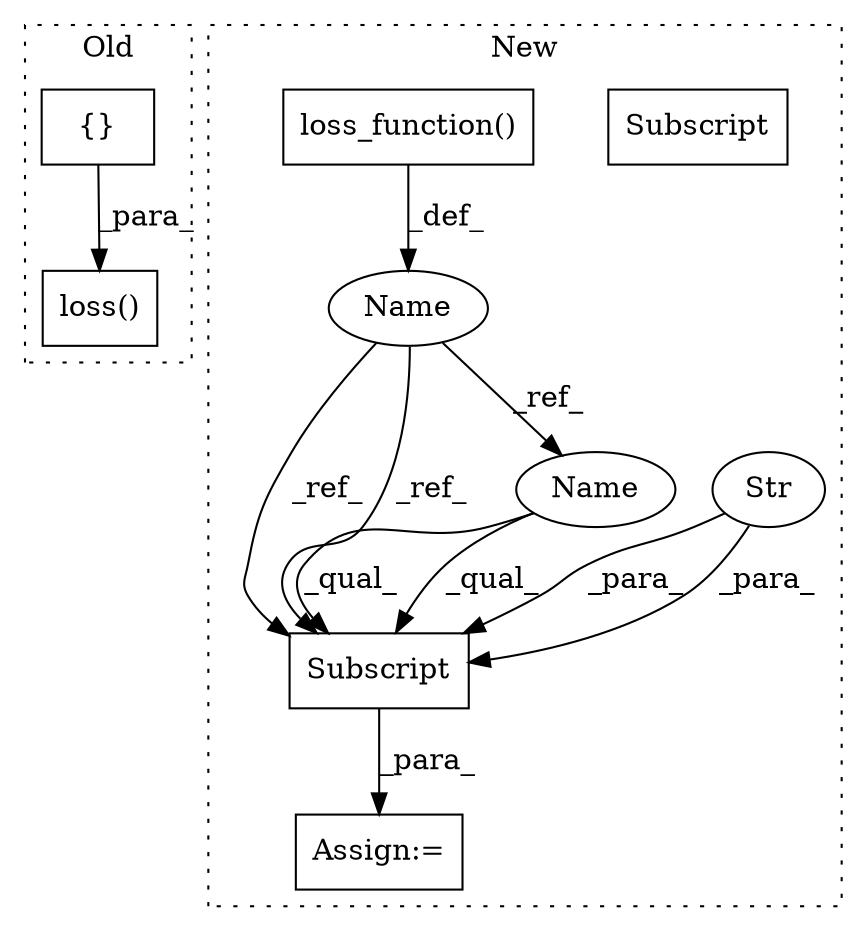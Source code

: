 digraph G {
subgraph cluster0 {
1 [label="loss()" a="75" s="1055,1183" l="15,1" shape="box"];
5 [label="{}" a="95" s="1070,1182" l="1,1" shape="box"];
label = "Old";
style="dotted";
}
subgraph cluster1 {
2 [label="Subscript" a="63" s="1382,0" l="17,0" shape="box"];
3 [label="Str" a="66" s="1392" l="6" shape="ellipse"];
4 [label="Assign:=" a="68" s="1379" l="3" shape="box"];
6 [label="loss_function()" a="75" s="1060" l="298" shape="box"];
7 [label="Name" a="87" s="1048" l="9" shape="ellipse"];
8 [label="Subscript" a="63" s="1382,0" l="17,0" shape="box"];
9 [label="Name" a="87" s="1382" l="9" shape="ellipse"];
label = "New";
style="dotted";
}
3 -> 8 [label="_para_"];
3 -> 8 [label="_para_"];
5 -> 1 [label="_para_"];
6 -> 7 [label="_def_"];
7 -> 9 [label="_ref_"];
7 -> 8 [label="_ref_"];
7 -> 8 [label="_ref_"];
8 -> 4 [label="_para_"];
9 -> 8 [label="_qual_"];
9 -> 8 [label="_qual_"];
}